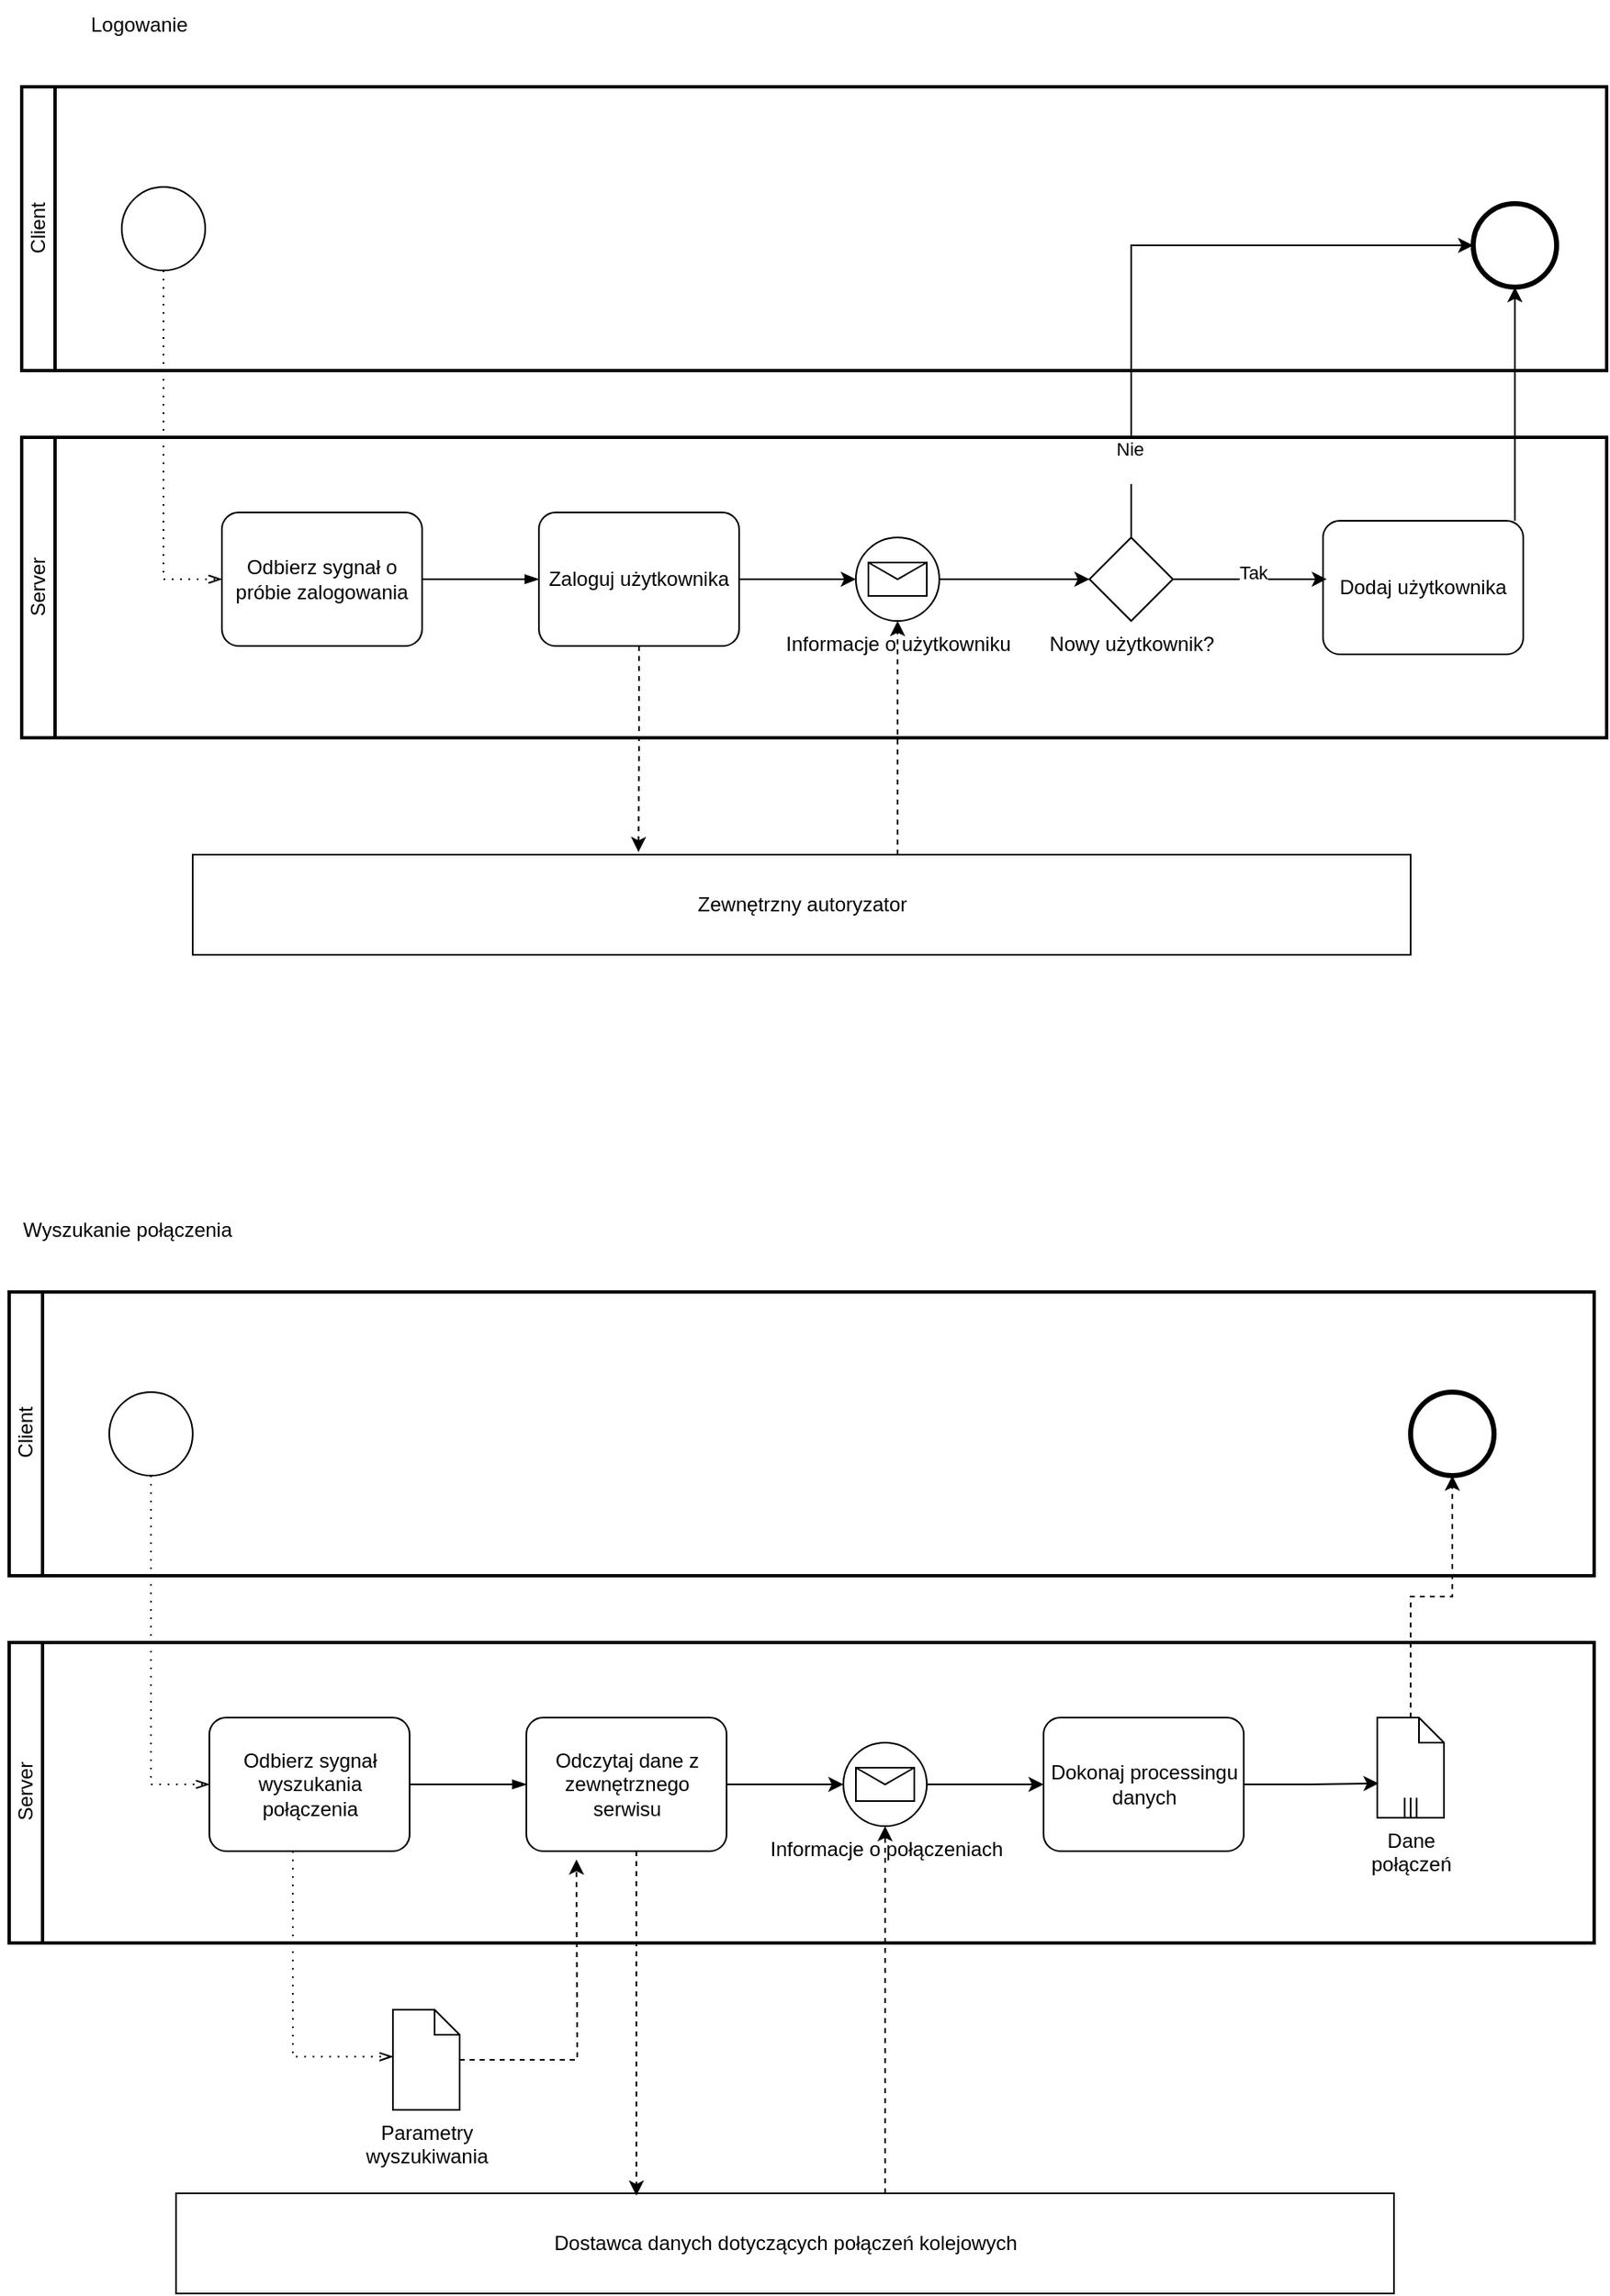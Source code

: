 <mxfile version="24.0.5" type="device">
  <diagram name="Page-1" id="2a216829-ef6e-dabb-86c1-c78162f3ba2b">
    <mxGraphModel dx="252" dy="-962" grid="1" gridSize="10" guides="1" tooltips="1" connect="1" arrows="1" fold="1" page="1" pageScale="1" pageWidth="850" pageHeight="1100" background="none" math="0" shadow="0">
      <root>
        <mxCell id="0" />
        <mxCell id="1" parent="0" />
        <mxCell id="fpaLrNx99ippCSUbvsSf-1" value="Client" style="swimlane;html=1;startSize=20;fontStyle=0;collapsible=0;horizontal=0;swimlaneLine=1;swimlaneFillColor=#ffffff;strokeWidth=2;" parent="1" vertex="1">
          <mxGeometry x="80" y="1200" width="950" height="170" as="geometry" />
        </mxCell>
        <mxCell id="fpaLrNx99ippCSUbvsSf-2" value="" style="points=[[0.145,0.145,0],[0.5,0,0],[0.855,0.145,0],[1,0.5,0],[0.855,0.855,0],[0.5,1,0],[0.145,0.855,0],[0,0.5,0]];shape=mxgraph.bpmn.event;html=1;verticalLabelPosition=bottom;labelBackgroundColor=#ffffff;verticalAlign=top;align=center;perimeter=ellipsePerimeter;outlineConnect=0;aspect=fixed;outline=standard;symbol=general;" parent="fpaLrNx99ippCSUbvsSf-1" vertex="1">
          <mxGeometry x="60" y="60" width="50" height="50" as="geometry" />
        </mxCell>
        <mxCell id="fpaLrNx99ippCSUbvsSf-39" value="" style="points=[[0.145,0.145,0],[0.5,0,0],[0.855,0.145,0],[1,0.5,0],[0.855,0.855,0],[0.5,1,0],[0.145,0.855,0],[0,0.5,0]];shape=mxgraph.bpmn.event;html=1;verticalLabelPosition=bottom;labelBackgroundColor=#ffffff;verticalAlign=top;align=center;perimeter=ellipsePerimeter;outlineConnect=0;aspect=fixed;outline=end;symbol=terminate2;" parent="fpaLrNx99ippCSUbvsSf-1" vertex="1">
          <mxGeometry x="870" y="70" width="50" height="50" as="geometry" />
        </mxCell>
        <mxCell id="fpaLrNx99ippCSUbvsSf-5" value="Server" style="swimlane;html=1;startSize=20;fontStyle=0;collapsible=0;horizontal=0;swimlaneLine=1;swimlaneFillColor=#ffffff;strokeWidth=2;" parent="1" vertex="1">
          <mxGeometry x="80" y="1410" width="950" height="180" as="geometry" />
        </mxCell>
        <mxCell id="fpaLrNx99ippCSUbvsSf-6" value="Odbierz sygnał o próbie zalogowania" style="points=[[0.25,0,0],[0.5,0,0],[0.75,0,0],[1,0.25,0],[1,0.5,0],[1,0.75,0],[0.75,1,0],[0.5,1,0],[0.25,1,0],[0,0.75,0],[0,0.5,0],[0,0.25,0]];shape=mxgraph.bpmn.task;whiteSpace=wrap;rectStyle=rounded;size=10;taskMarker=abstract;" parent="fpaLrNx99ippCSUbvsSf-5" vertex="1">
          <mxGeometry x="120" y="45" width="120" height="80" as="geometry" />
        </mxCell>
        <mxCell id="fpaLrNx99ippCSUbvsSf-7" value="" style="edgeStyle=elbowEdgeStyle;fontSize=12;html=1;endArrow=blockThin;endFill=1;rounded=0;exitX=1;exitY=0.5;exitDx=0;exitDy=0;exitPerimeter=0;entryX=0;entryY=0.5;entryDx=0;entryDy=0;entryPerimeter=0;" parent="fpaLrNx99ippCSUbvsSf-5" source="fpaLrNx99ippCSUbvsSf-6" target="fpaLrNx99ippCSUbvsSf-35" edge="1">
          <mxGeometry width="160" relative="1" as="geometry">
            <mxPoint x="300" y="10" as="sourcePoint" />
            <mxPoint x="300" y="85" as="targetPoint" />
          </mxGeometry>
        </mxCell>
        <mxCell id="fpaLrNx99ippCSUbvsSf-40" style="edgeStyle=orthogonalEdgeStyle;rounded=0;orthogonalLoop=1;jettySize=auto;html=1;entryX=0;entryY=0.5;entryDx=0;entryDy=0;entryPerimeter=0;" parent="fpaLrNx99ippCSUbvsSf-5" source="fpaLrNx99ippCSUbvsSf-35" target="fpaLrNx99ippCSUbvsSf-41" edge="1">
          <mxGeometry relative="1" as="geometry">
            <mxPoint x="500" y="85" as="targetPoint" />
          </mxGeometry>
        </mxCell>
        <mxCell id="fpaLrNx99ippCSUbvsSf-35" value="Zaloguj użytkownika" style="points=[[0.25,0,0],[0.5,0,0],[0.75,0,0],[1,0.25,0],[1,0.5,0],[1,0.75,0],[0.75,1,0],[0.5,1,0],[0.25,1,0],[0,0.75,0],[0,0.5,0],[0,0.25,0]];shape=mxgraph.bpmn.task;whiteSpace=wrap;rectStyle=rounded;size=10;taskMarker=abstract;" parent="fpaLrNx99ippCSUbvsSf-5" vertex="1">
          <mxGeometry x="310" y="45" width="120" height="80" as="geometry" />
        </mxCell>
        <mxCell id="fpaLrNx99ippCSUbvsSf-43" style="edgeStyle=orthogonalEdgeStyle;rounded=0;orthogonalLoop=1;jettySize=auto;html=1;entryX=0;entryY=0.5;entryDx=0;entryDy=0;entryPerimeter=0;" parent="fpaLrNx99ippCSUbvsSf-5" source="fpaLrNx99ippCSUbvsSf-41" target="fpaLrNx99ippCSUbvsSf-95" edge="1">
          <mxGeometry relative="1" as="geometry">
            <mxPoint x="620" y="85" as="targetPoint" />
          </mxGeometry>
        </mxCell>
        <mxCell id="fpaLrNx99ippCSUbvsSf-41" value="Informacje o użytkowniku" style="points=[[0.145,0.145,0],[0.5,0,0],[0.855,0.145,0],[1,0.5,0],[0.855,0.855,0],[0.5,1,0],[0.145,0.855,0],[0,0.5,0]];shape=mxgraph.bpmn.event;html=1;verticalLabelPosition=bottom;labelBackgroundColor=#ffffff;verticalAlign=top;align=center;perimeter=ellipsePerimeter;outlineConnect=0;aspect=fixed;outline=standard;symbol=message;" parent="fpaLrNx99ippCSUbvsSf-5" vertex="1">
          <mxGeometry x="500" y="60" width="50" height="50" as="geometry" />
        </mxCell>
        <mxCell id="fpaLrNx99ippCSUbvsSf-95" value="Nowy użytkownik?" style="points=[[0.25,0.25,0],[0.5,0,0],[0.75,0.25,0],[1,0.5,0],[0.75,0.75,0],[0.5,1,0],[0.25,0.75,0],[0,0.5,0]];shape=mxgraph.bpmn.gateway2;html=1;verticalLabelPosition=bottom;labelBackgroundColor=#ffffff;verticalAlign=top;align=center;perimeter=rhombusPerimeter;outlineConnect=0;outline=none;symbol=none;" parent="fpaLrNx99ippCSUbvsSf-5" vertex="1">
          <mxGeometry x="640" y="60" width="50" height="50" as="geometry" />
        </mxCell>
        <mxCell id="fpaLrNx99ippCSUbvsSf-99" value="Dodaj użytkownika" style="points=[[0.25,0,0],[0.5,0,0],[0.75,0,0],[1,0.25,0],[1,0.5,0],[1,0.75,0],[0.75,1,0],[0.5,1,0],[0.25,1,0],[0,0.75,0],[0,0.5,0],[0,0.25,0]];shape=mxgraph.bpmn.task;whiteSpace=wrap;rectStyle=rounded;size=10;taskMarker=abstract;" parent="fpaLrNx99ippCSUbvsSf-5" vertex="1">
          <mxGeometry x="780" y="50" width="120" height="80" as="geometry" />
        </mxCell>
        <mxCell id="fpaLrNx99ippCSUbvsSf-100" style="edgeStyle=orthogonalEdgeStyle;rounded=0;orthogonalLoop=1;jettySize=auto;html=1;entryX=0.019;entryY=0.437;entryDx=0;entryDy=0;entryPerimeter=0;" parent="fpaLrNx99ippCSUbvsSf-5" source="fpaLrNx99ippCSUbvsSf-95" target="fpaLrNx99ippCSUbvsSf-99" edge="1">
          <mxGeometry relative="1" as="geometry" />
        </mxCell>
        <mxCell id="fpaLrNx99ippCSUbvsSf-109" value="Tak" style="edgeLabel;html=1;align=center;verticalAlign=middle;resizable=0;points=[];" parent="fpaLrNx99ippCSUbvsSf-100" vertex="1" connectable="0">
          <mxGeometry x="0.03" y="4" relative="1" as="geometry">
            <mxPoint as="offset" />
          </mxGeometry>
        </mxCell>
        <mxCell id="fpaLrNx99ippCSUbvsSf-21" value="" style="edgeStyle=elbowEdgeStyle;fontSize=12;html=1;endFill=0;startFill=0;endSize=6;startSize=6;dashed=1;dashPattern=1 4;endArrow=openThin;startArrow=none;rounded=0;entryX=0;entryY=0.5;entryDx=0;entryDy=0;entryPerimeter=0;exitX=0.5;exitY=1;exitDx=0;exitDy=0;exitPerimeter=0;" parent="1" source="fpaLrNx99ippCSUbvsSf-2" target="fpaLrNx99ippCSUbvsSf-6" edge="1">
          <mxGeometry width="160" relative="1" as="geometry">
            <mxPoint x="380" y="1520" as="sourcePoint" />
            <mxPoint x="540" y="1520" as="targetPoint" />
            <Array as="points">
              <mxPoint x="165" y="1400" />
            </Array>
          </mxGeometry>
        </mxCell>
        <mxCell id="fpaLrNx99ippCSUbvsSf-32" value="Logowanie" style="text;html=1;align=center;verticalAlign=middle;resizable=0;points=[];autosize=1;strokeColor=none;fillColor=none;" parent="1" vertex="1">
          <mxGeometry x="110" y="1148" width="80" height="30" as="geometry" />
        </mxCell>
        <mxCell id="fpaLrNx99ippCSUbvsSf-36" value="Zewnętrzny autoryzator" style="rounded=0;whiteSpace=wrap;html=1;" parent="1" vertex="1">
          <mxGeometry x="182.5" y="1660" width="730" height="60" as="geometry" />
        </mxCell>
        <mxCell id="fpaLrNx99ippCSUbvsSf-42" style="edgeStyle=orthogonalEdgeStyle;rounded=0;orthogonalLoop=1;jettySize=auto;html=1;entryX=0.5;entryY=1;entryDx=0;entryDy=0;entryPerimeter=0;dashed=1;" parent="1" source="fpaLrNx99ippCSUbvsSf-36" target="fpaLrNx99ippCSUbvsSf-41" edge="1">
          <mxGeometry relative="1" as="geometry">
            <Array as="points">
              <mxPoint x="605" y="1680" />
              <mxPoint x="605" y="1680" />
            </Array>
          </mxGeometry>
        </mxCell>
        <mxCell id="fpaLrNx99ippCSUbvsSf-72" value="Client" style="swimlane;html=1;startSize=20;fontStyle=0;collapsible=0;horizontal=0;swimlaneLine=1;swimlaneFillColor=#ffffff;strokeWidth=2;" parent="1" vertex="1">
          <mxGeometry x="72.5" y="1922" width="950" height="170" as="geometry" />
        </mxCell>
        <mxCell id="fpaLrNx99ippCSUbvsSf-73" value="" style="points=[[0.145,0.145,0],[0.5,0,0],[0.855,0.145,0],[1,0.5,0],[0.855,0.855,0],[0.5,1,0],[0.145,0.855,0],[0,0.5,0]];shape=mxgraph.bpmn.event;html=1;verticalLabelPosition=bottom;labelBackgroundColor=#ffffff;verticalAlign=top;align=center;perimeter=ellipsePerimeter;outlineConnect=0;aspect=fixed;outline=standard;symbol=general;" parent="fpaLrNx99ippCSUbvsSf-72" vertex="1">
          <mxGeometry x="60" y="60" width="50" height="50" as="geometry" />
        </mxCell>
        <mxCell id="fpaLrNx99ippCSUbvsSf-74" value="" style="points=[[0.145,0.145,0],[0.5,0,0],[0.855,0.145,0],[1,0.5,0],[0.855,0.855,0],[0.5,1,0],[0.145,0.855,0],[0,0.5,0]];shape=mxgraph.bpmn.event;html=1;verticalLabelPosition=bottom;labelBackgroundColor=#ffffff;verticalAlign=top;align=center;perimeter=ellipsePerimeter;outlineConnect=0;aspect=fixed;outline=end;symbol=terminate2;" parent="fpaLrNx99ippCSUbvsSf-72" vertex="1">
          <mxGeometry x="840" y="60" width="50" height="50" as="geometry" />
        </mxCell>
        <mxCell id="fpaLrNx99ippCSUbvsSf-75" value="Server" style="swimlane;html=1;startSize=20;fontStyle=0;collapsible=0;horizontal=0;swimlaneLine=1;swimlaneFillColor=#ffffff;strokeWidth=2;" parent="1" vertex="1">
          <mxGeometry x="72.5" y="2132" width="950" height="180" as="geometry" />
        </mxCell>
        <mxCell id="fpaLrNx99ippCSUbvsSf-76" value="Odbierz sygnał wyszukania połączenia" style="points=[[0.25,0,0],[0.5,0,0],[0.75,0,0],[1,0.25,0],[1,0.5,0],[1,0.75,0],[0.75,1,0],[0.5,1,0],[0.25,1,0],[0,0.75,0],[0,0.5,0],[0,0.25,0]];shape=mxgraph.bpmn.task;whiteSpace=wrap;rectStyle=rounded;size=10;taskMarker=abstract;" parent="fpaLrNx99ippCSUbvsSf-75" vertex="1">
          <mxGeometry x="120" y="45" width="120" height="80" as="geometry" />
        </mxCell>
        <mxCell id="fpaLrNx99ippCSUbvsSf-77" value="" style="edgeStyle=elbowEdgeStyle;fontSize=12;html=1;endArrow=blockThin;endFill=1;rounded=0;exitX=1;exitY=0.5;exitDx=0;exitDy=0;exitPerimeter=0;entryX=0;entryY=0.5;entryDx=0;entryDy=0;entryPerimeter=0;" parent="fpaLrNx99ippCSUbvsSf-75" source="fpaLrNx99ippCSUbvsSf-76" target="fpaLrNx99ippCSUbvsSf-79" edge="1">
          <mxGeometry width="160" relative="1" as="geometry">
            <mxPoint x="300" y="10" as="sourcePoint" />
            <mxPoint x="300" y="85" as="targetPoint" />
          </mxGeometry>
        </mxCell>
        <mxCell id="fpaLrNx99ippCSUbvsSf-78" style="edgeStyle=orthogonalEdgeStyle;rounded=0;orthogonalLoop=1;jettySize=auto;html=1;entryX=0;entryY=0.5;entryDx=0;entryDy=0;entryPerimeter=0;" parent="fpaLrNx99ippCSUbvsSf-75" source="fpaLrNx99ippCSUbvsSf-79" target="fpaLrNx99ippCSUbvsSf-81" edge="1">
          <mxGeometry relative="1" as="geometry">
            <mxPoint x="500" y="85" as="targetPoint" />
          </mxGeometry>
        </mxCell>
        <mxCell id="fpaLrNx99ippCSUbvsSf-79" value="Odczytaj dane z zewnętrznego serwisu" style="points=[[0.25,0,0],[0.5,0,0],[0.75,0,0],[1,0.25,0],[1,0.5,0],[1,0.75,0],[0.75,1,0],[0.5,1,0],[0.25,1,0],[0,0.75,0],[0,0.5,0],[0,0.25,0]];shape=mxgraph.bpmn.task;whiteSpace=wrap;rectStyle=rounded;size=10;taskMarker=abstract;" parent="fpaLrNx99ippCSUbvsSf-75" vertex="1">
          <mxGeometry x="310" y="45" width="120" height="80" as="geometry" />
        </mxCell>
        <mxCell id="fpaLrNx99ippCSUbvsSf-80" style="edgeStyle=orthogonalEdgeStyle;rounded=0;orthogonalLoop=1;jettySize=auto;html=1;entryX=0;entryY=0.5;entryDx=0;entryDy=0;entryPerimeter=0;" parent="fpaLrNx99ippCSUbvsSf-75" source="fpaLrNx99ippCSUbvsSf-81" target="fpaLrNx99ippCSUbvsSf-82" edge="1">
          <mxGeometry relative="1" as="geometry">
            <mxPoint x="640" y="85" as="targetPoint" />
          </mxGeometry>
        </mxCell>
        <mxCell id="fpaLrNx99ippCSUbvsSf-81" value="Informacje o połączeniach" style="points=[[0.145,0.145,0],[0.5,0,0],[0.855,0.145,0],[1,0.5,0],[0.855,0.855,0],[0.5,1,0],[0.145,0.855,0],[0,0.5,0]];shape=mxgraph.bpmn.event;html=1;verticalLabelPosition=bottom;labelBackgroundColor=#ffffff;verticalAlign=top;align=center;perimeter=ellipsePerimeter;outlineConnect=0;aspect=fixed;outline=standard;symbol=message;" parent="fpaLrNx99ippCSUbvsSf-75" vertex="1">
          <mxGeometry x="500" y="60" width="50" height="50" as="geometry" />
        </mxCell>
        <mxCell id="fpaLrNx99ippCSUbvsSf-82" value="Dokonaj processingu danych" style="points=[[0.25,0,0],[0.5,0,0],[0.75,0,0],[1,0.25,0],[1,0.5,0],[1,0.75,0],[0.75,1,0],[0.5,1,0],[0.25,1,0],[0,0.75,0],[0,0.5,0],[0,0.25,0]];shape=mxgraph.bpmn.task;whiteSpace=wrap;rectStyle=rounded;size=10;taskMarker=abstract;" parent="fpaLrNx99ippCSUbvsSf-75" vertex="1">
          <mxGeometry x="620" y="45" width="120" height="80" as="geometry" />
        </mxCell>
        <mxCell id="fpaLrNx99ippCSUbvsSf-83" value="Dane połączeń" style="shape=mxgraph.bpmn.data;labelPosition=center;verticalLabelPosition=bottom;align=center;verticalAlign=top;whiteSpace=wrap;size=15;html=1;bpmnTransferType=none;isCollection=1;fontSize=12;" parent="fpaLrNx99ippCSUbvsSf-75" vertex="1">
          <mxGeometry x="820" y="45" width="40" height="60" as="geometry" />
        </mxCell>
        <mxCell id="fpaLrNx99ippCSUbvsSf-84" style="edgeStyle=orthogonalEdgeStyle;rounded=0;orthogonalLoop=1;jettySize=auto;html=1;entryX=0.02;entryY=0.656;entryDx=0;entryDy=0;entryPerimeter=0;" parent="fpaLrNx99ippCSUbvsSf-75" source="fpaLrNx99ippCSUbvsSf-82" target="fpaLrNx99ippCSUbvsSf-83" edge="1">
          <mxGeometry relative="1" as="geometry" />
        </mxCell>
        <mxCell id="fpaLrNx99ippCSUbvsSf-85" value="" style="edgeStyle=elbowEdgeStyle;fontSize=12;html=1;endFill=0;startFill=0;endSize=6;startSize=6;dashed=1;dashPattern=1 4;endArrow=openThin;startArrow=none;rounded=0;exitX=0.5;exitY=1;exitDx=0;exitDy=0;exitPerimeter=0;entryX=0.001;entryY=0.469;entryDx=0;entryDy=0;entryPerimeter=0;" parent="1" source="fpaLrNx99ippCSUbvsSf-76" target="fpaLrNx99ippCSUbvsSf-93" edge="1">
          <mxGeometry width="160" relative="1" as="geometry">
            <mxPoint x="372.5" y="2232" as="sourcePoint" />
            <mxPoint x="262.5" y="2382" as="targetPoint" />
            <Array as="points">
              <mxPoint x="242.5" y="2302" />
            </Array>
          </mxGeometry>
        </mxCell>
        <mxCell id="fpaLrNx99ippCSUbvsSf-86" value="" style="edgeStyle=elbowEdgeStyle;fontSize=12;html=1;endFill=0;startFill=0;endSize=6;startSize=6;dashed=1;dashPattern=1 4;endArrow=openThin;startArrow=none;rounded=0;entryX=0;entryY=0.5;entryDx=0;entryDy=0;entryPerimeter=0;exitX=0.5;exitY=1;exitDx=0;exitDy=0;exitPerimeter=0;" parent="1" source="fpaLrNx99ippCSUbvsSf-73" target="fpaLrNx99ippCSUbvsSf-76" edge="1">
          <mxGeometry width="160" relative="1" as="geometry">
            <mxPoint x="372.5" y="2242" as="sourcePoint" />
            <mxPoint x="532.5" y="2242" as="targetPoint" />
            <Array as="points">
              <mxPoint x="157.5" y="2122" />
            </Array>
          </mxGeometry>
        </mxCell>
        <mxCell id="fpaLrNx99ippCSUbvsSf-87" value="Wyszukanie połączenia" style="text;html=1;align=center;verticalAlign=middle;resizable=0;points=[];autosize=1;strokeColor=none;fillColor=none;" parent="1" vertex="1">
          <mxGeometry x="67.5" y="1870" width="150" height="30" as="geometry" />
        </mxCell>
        <mxCell id="fpaLrNx99ippCSUbvsSf-88" value="Dostawca danych dotyczących połączeń kolejowych" style="rounded=0;whiteSpace=wrap;html=1;" parent="1" vertex="1">
          <mxGeometry x="172.5" y="2462" width="730" height="60" as="geometry" />
        </mxCell>
        <mxCell id="fpaLrNx99ippCSUbvsSf-89" style="edgeStyle=orthogonalEdgeStyle;rounded=0;orthogonalLoop=1;jettySize=auto;html=1;dashed=1;entryX=0.378;entryY=0.023;entryDx=0;entryDy=0;entryPerimeter=0;" parent="1" source="fpaLrNx99ippCSUbvsSf-79" target="fpaLrNx99ippCSUbvsSf-88" edge="1">
          <mxGeometry relative="1" as="geometry">
            <Array as="points">
              <mxPoint x="448" y="2302" />
            </Array>
            <mxPoint x="450" y="2420" as="targetPoint" />
          </mxGeometry>
        </mxCell>
        <mxCell id="fpaLrNx99ippCSUbvsSf-90" style="edgeStyle=orthogonalEdgeStyle;rounded=0;orthogonalLoop=1;jettySize=auto;html=1;entryX=0.5;entryY=1;entryDx=0;entryDy=0;entryPerimeter=0;dashed=1;" parent="1" source="fpaLrNx99ippCSUbvsSf-88" target="fpaLrNx99ippCSUbvsSf-81" edge="1">
          <mxGeometry relative="1" as="geometry">
            <Array as="points">
              <mxPoint x="598" y="2352" />
            </Array>
          </mxGeometry>
        </mxCell>
        <mxCell id="fpaLrNx99ippCSUbvsSf-91" style="edgeStyle=orthogonalEdgeStyle;rounded=0;orthogonalLoop=1;jettySize=auto;html=1;entryX=0.5;entryY=1;entryDx=0;entryDy=0;entryPerimeter=0;dashed=1;" parent="1" source="fpaLrNx99ippCSUbvsSf-83" target="fpaLrNx99ippCSUbvsSf-74" edge="1">
          <mxGeometry relative="1" as="geometry" />
        </mxCell>
        <mxCell id="fpaLrNx99ippCSUbvsSf-92" style="edgeStyle=orthogonalEdgeStyle;rounded=0;orthogonalLoop=1;jettySize=auto;html=1;dashed=1;" parent="1" source="fpaLrNx99ippCSUbvsSf-93" edge="1">
          <mxGeometry relative="1" as="geometry">
            <mxPoint x="412.5" y="2262" as="targetPoint" />
          </mxGeometry>
        </mxCell>
        <mxCell id="fpaLrNx99ippCSUbvsSf-93" value="Parametry wyszukiwania" style="shape=mxgraph.bpmn.data;labelPosition=center;verticalLabelPosition=bottom;align=center;verticalAlign=top;whiteSpace=wrap;size=15;html=1;" parent="1" vertex="1">
          <mxGeometry x="302.5" y="2352" width="40" height="60" as="geometry" />
        </mxCell>
        <mxCell id="fpaLrNx99ippCSUbvsSf-97" style="edgeStyle=orthogonalEdgeStyle;rounded=0;orthogonalLoop=1;jettySize=auto;html=1;" parent="1" source="fpaLrNx99ippCSUbvsSf-95" target="fpaLrNx99ippCSUbvsSf-39" edge="1">
          <mxGeometry relative="1" as="geometry">
            <Array as="points">
              <mxPoint x="745" y="1295" />
            </Array>
          </mxGeometry>
        </mxCell>
        <mxCell id="fpaLrNx99ippCSUbvsSf-98" value="Nie&lt;div&gt;&lt;br&gt;&lt;/div&gt;" style="edgeLabel;html=1;align=center;verticalAlign=middle;resizable=0;points=[];" parent="fpaLrNx99ippCSUbvsSf-97" vertex="1" connectable="0">
          <mxGeometry x="-0.754" y="1" relative="1" as="geometry">
            <mxPoint as="offset" />
          </mxGeometry>
        </mxCell>
        <mxCell id="fpaLrNx99ippCSUbvsSf-101" style="edgeStyle=orthogonalEdgeStyle;rounded=0;orthogonalLoop=1;jettySize=auto;html=1;" parent="1" source="fpaLrNx99ippCSUbvsSf-99" target="fpaLrNx99ippCSUbvsSf-39" edge="1">
          <mxGeometry relative="1" as="geometry">
            <Array as="points">
              <mxPoint x="975" y="1420" />
              <mxPoint x="975" y="1420" />
            </Array>
          </mxGeometry>
        </mxCell>
        <mxCell id="fpaLrNx99ippCSUbvsSf-104" style="edgeStyle=orthogonalEdgeStyle;rounded=0;orthogonalLoop=1;jettySize=auto;html=1;dashed=1;entryX=0.366;entryY=-0.026;entryDx=0;entryDy=0;entryPerimeter=0;" parent="1" source="fpaLrNx99ippCSUbvsSf-35" target="fpaLrNx99ippCSUbvsSf-36" edge="1">
          <mxGeometry relative="1" as="geometry">
            <mxPoint x="450" y="1640" as="targetPoint" />
            <Array as="points" />
          </mxGeometry>
        </mxCell>
      </root>
    </mxGraphModel>
  </diagram>
</mxfile>
